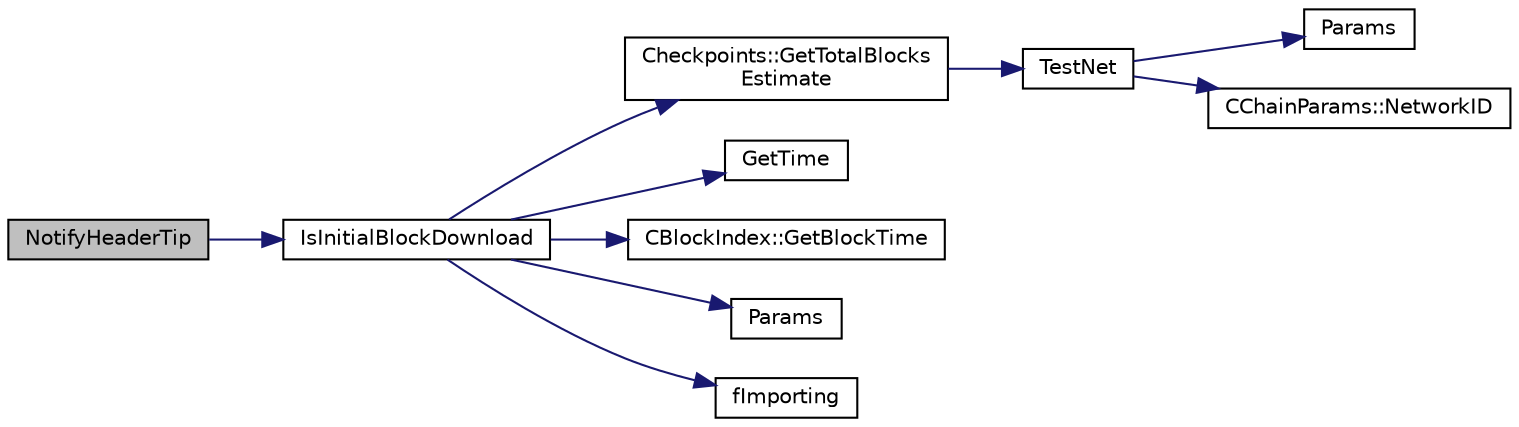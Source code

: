 digraph "NotifyHeaderTip"
{
  edge [fontname="Helvetica",fontsize="10",labelfontname="Helvetica",labelfontsize="10"];
  node [fontname="Helvetica",fontsize="10",shape=record];
  rankdir="LR";
  Node4478 [label="NotifyHeaderTip",height=0.2,width=0.4,color="black", fillcolor="grey75", style="filled", fontcolor="black"];
  Node4478 -> Node4479 [color="midnightblue",fontsize="10",style="solid",fontname="Helvetica"];
  Node4479 [label="IsInitialBlockDownload",height=0.2,width=0.4,color="black", fillcolor="white", style="filled",URL="$dd/d7d/validation_8cpp.html#a5edcd96316574fd4a7f3ae0922a5cfd6",tooltip="Check whether we are doing an initial block download (synchronizing from disk or network) ..."];
  Node4479 -> Node4480 [color="midnightblue",fontsize="10",style="solid",fontname="Helvetica"];
  Node4480 [label="Checkpoints::GetTotalBlocks\lEstimate",height=0.2,width=0.4,color="black", fillcolor="white", style="filled",URL="$d5/d46/namespace_checkpoints.html#ac4dc0a0ba00009be52fee3eef694c2c0"];
  Node4480 -> Node4481 [color="midnightblue",fontsize="10",style="solid",fontname="Helvetica"];
  Node4481 [label="TestNet",height=0.2,width=0.4,color="black", fillcolor="white", style="filled",URL="$d7/ddb/chainparams_8h.html#abc8c1af875107f5eac0f327bd3b8363d"];
  Node4481 -> Node4482 [color="midnightblue",fontsize="10",style="solid",fontname="Helvetica"];
  Node4482 [label="Params",height=0.2,width=0.4,color="black", fillcolor="white", style="filled",URL="$d7/ddb/chainparams_8h.html#ace5c5b706d71a324a417dd2db394fd4a",tooltip="Return the currently selected parameters. "];
  Node4481 -> Node4483 [color="midnightblue",fontsize="10",style="solid",fontname="Helvetica"];
  Node4483 [label="CChainParams::NetworkID",height=0.2,width=0.4,color="black", fillcolor="white", style="filled",URL="$d1/d4f/class_c_chain_params.html#a90dc493ec0c0325c98c3ac06eb99862b"];
  Node4479 -> Node4484 [color="midnightblue",fontsize="10",style="solid",fontname="Helvetica"];
  Node4484 [label="GetTime",height=0.2,width=0.4,color="black", fillcolor="white", style="filled",URL="$df/d2d/util_8cpp.html#a46fac5fba8ba905b5f9acb364f5d8c6f"];
  Node4479 -> Node4485 [color="midnightblue",fontsize="10",style="solid",fontname="Helvetica"];
  Node4485 [label="CBlockIndex::GetBlockTime",height=0.2,width=0.4,color="black", fillcolor="white", style="filled",URL="$d3/dbd/class_c_block_index.html#a9fe0d4463c07c466f66252e8eec25f5c"];
  Node4479 -> Node4486 [color="midnightblue",fontsize="10",style="solid",fontname="Helvetica"];
  Node4486 [label="Params",height=0.2,width=0.4,color="black", fillcolor="white", style="filled",URL="$df/dbf/chainparams_8cpp.html#ace5c5b706d71a324a417dd2db394fd4a",tooltip="Return the currently selected parameters. "];
  Node4479 -> Node4487 [color="midnightblue",fontsize="10",style="solid",fontname="Helvetica"];
  Node4487 [label="fImporting",height=0.2,width=0.4,color="black", fillcolor="white", style="filled",URL="$dd/d7d/validation_8cpp.html#a30436c6f8e34f6f70217dafd009f1815"];
}
